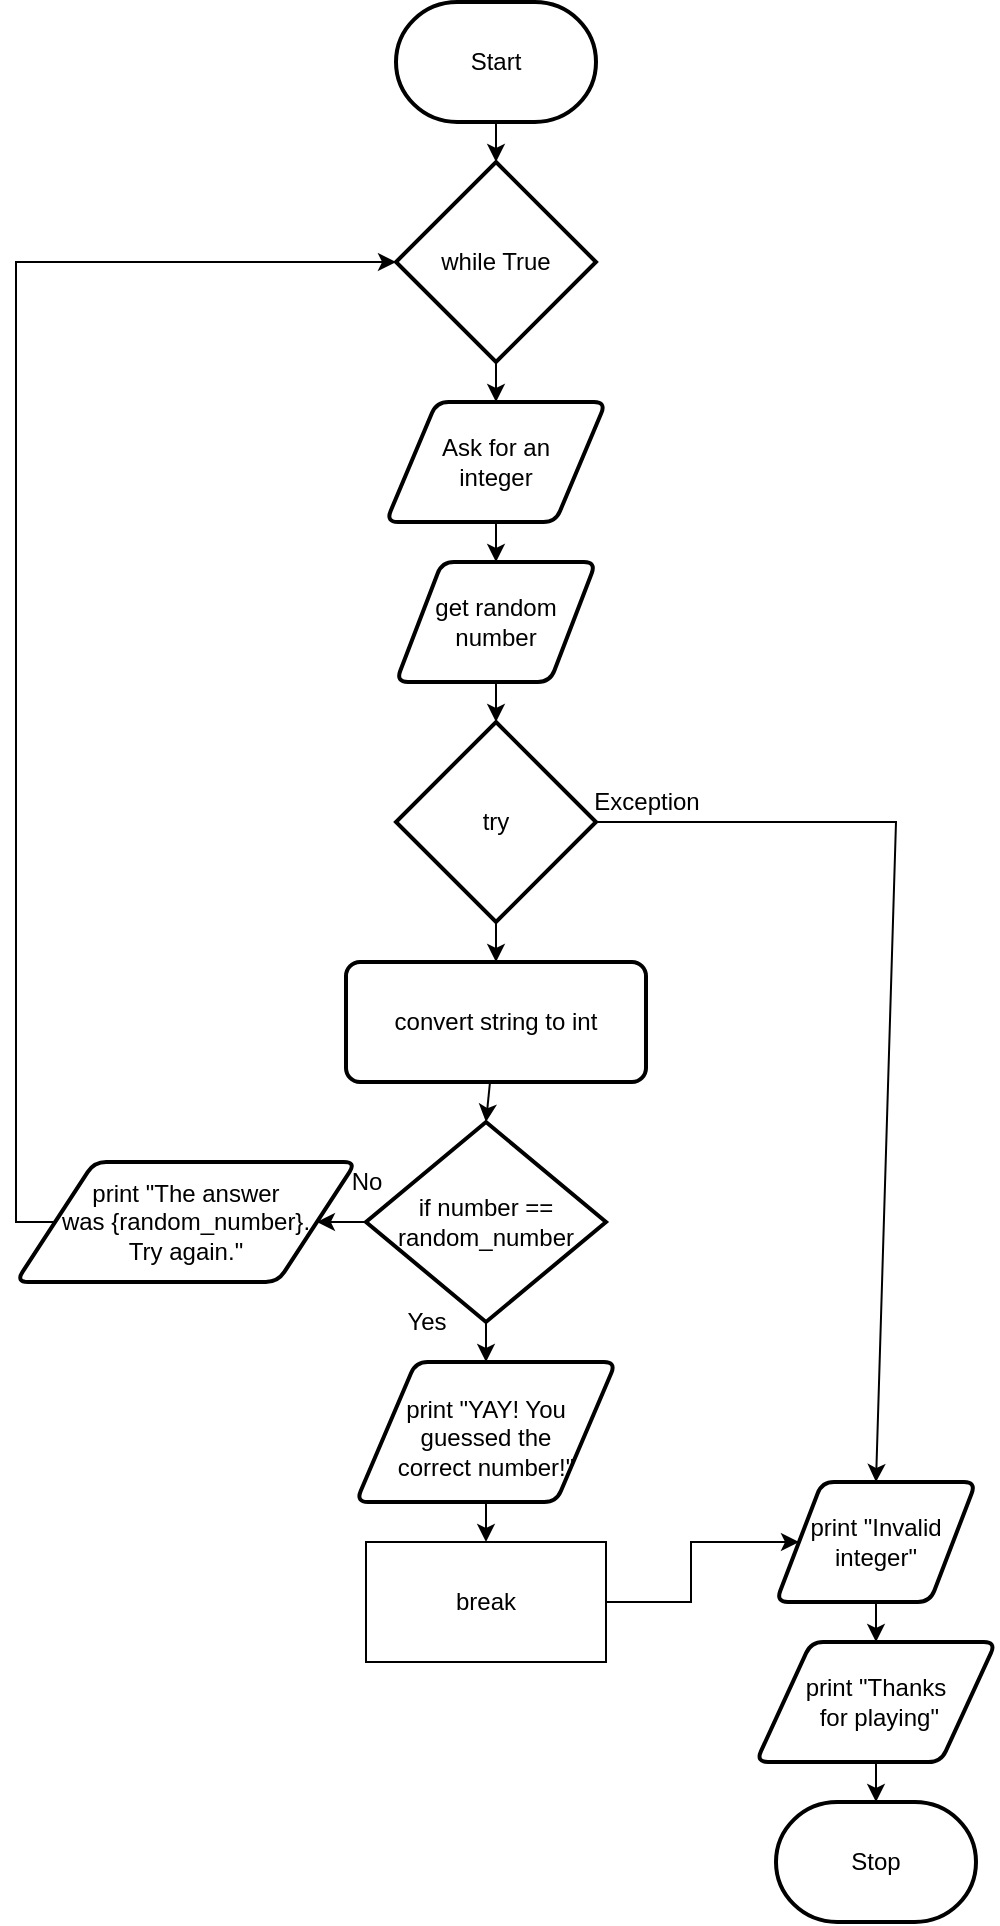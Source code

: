 <mxfile>
    <diagram id="lU_gt-9MP0S-Z-pDJT5g" name="Page-1">
        <mxGraphModel dx="815" dy="374" grid="1" gridSize="10" guides="1" tooltips="1" connect="1" arrows="1" fold="1" page="1" pageScale="1" pageWidth="850" pageHeight="1100" math="0" shadow="0">
            <root>
                <mxCell id="0"/>
                <mxCell id="1" parent="0"/>
                <mxCell id="196" style="edgeStyle=none;html=1;entryX=0.5;entryY=0;entryDx=0;entryDy=0;entryPerimeter=0;" edge="1" parent="1" source="82" target="180">
                    <mxGeometry relative="1" as="geometry"/>
                </mxCell>
                <mxCell id="82" value="Start" style="strokeWidth=2;html=1;shape=mxgraph.flowchart.terminator;whiteSpace=wrap;" parent="1" vertex="1">
                    <mxGeometry x="370" y="50" width="100" height="60" as="geometry"/>
                </mxCell>
                <mxCell id="83" value="Stop" style="strokeWidth=2;html=1;shape=mxgraph.flowchart.terminator;whiteSpace=wrap;" parent="1" vertex="1">
                    <mxGeometry x="560" y="950" width="100" height="60" as="geometry"/>
                </mxCell>
                <mxCell id="194" style="edgeStyle=none;html=1;" edge="1" parent="1" source="85" target="178">
                    <mxGeometry relative="1" as="geometry"/>
                </mxCell>
                <mxCell id="85" value="Ask for an &lt;br&gt;integer" style="shape=parallelogram;html=1;strokeWidth=2;perimeter=parallelogramPerimeter;whiteSpace=wrap;rounded=1;arcSize=12;size=0.23;" parent="1" vertex="1">
                    <mxGeometry x="365" y="250" width="110" height="60" as="geometry"/>
                </mxCell>
                <mxCell id="98" style="edgeStyle=none;html=1;entryX=0.5;entryY=0;entryDx=0;entryDy=0;" parent="1" source="95" target="97" edge="1">
                    <mxGeometry relative="1" as="geometry"/>
                </mxCell>
                <mxCell id="99" style="edgeStyle=none;html=1;rounded=0;entryX=0.5;entryY=0;entryDx=0;entryDy=0;" parent="1" source="95" target="101" edge="1">
                    <mxGeometry relative="1" as="geometry">
                        <mxPoint x="700" y="520" as="targetPoint"/>
                        <Array as="points">
                            <mxPoint x="620" y="460"/>
                        </Array>
                    </mxGeometry>
                </mxCell>
                <mxCell id="95" value="try" style="strokeWidth=2;html=1;shape=mxgraph.flowchart.decision;whiteSpace=wrap;" parent="1" vertex="1">
                    <mxGeometry x="370" y="410" width="100" height="100" as="geometry"/>
                </mxCell>
                <mxCell id="173" style="edgeStyle=none;html=1;entryX=0.5;entryY=0;entryDx=0;entryDy=0;entryPerimeter=0;" parent="1" source="97" target="184" edge="1">
                    <mxGeometry relative="1" as="geometry">
                        <mxPoint x="420" y="610" as="targetPoint"/>
                    </mxGeometry>
                </mxCell>
                <mxCell id="97" value="convert string to int" style="rounded=1;whiteSpace=wrap;html=1;absoluteArcSize=1;arcSize=14;strokeWidth=2;" parent="1" vertex="1">
                    <mxGeometry x="345" y="530" width="150" height="60" as="geometry"/>
                </mxCell>
                <mxCell id="100" value="Exception" style="text;html=1;align=center;verticalAlign=middle;resizable=0;points=[];autosize=1;strokeColor=none;fillColor=none;" parent="1" vertex="1">
                    <mxGeometry x="460" y="440" width="70" height="20" as="geometry"/>
                </mxCell>
                <mxCell id="177" style="edgeStyle=orthogonalEdgeStyle;rounded=0;html=1;" parent="1" source="101" target="109" edge="1">
                    <mxGeometry relative="1" as="geometry"/>
                </mxCell>
                <mxCell id="101" value="print &quot;Invalid integer&quot;" style="shape=parallelogram;html=1;strokeWidth=2;perimeter=parallelogramPerimeter;whiteSpace=wrap;rounded=1;arcSize=12;size=0.23;" parent="1" vertex="1">
                    <mxGeometry x="560" y="790" width="100" height="60" as="geometry"/>
                </mxCell>
                <mxCell id="111" style="edgeStyle=orthogonalEdgeStyle;rounded=0;html=1;" parent="1" source="109" target="83" edge="1">
                    <mxGeometry relative="1" as="geometry"/>
                </mxCell>
                <mxCell id="109" value="print &quot;Thanks&lt;br&gt;&amp;nbsp;for playing&quot;" style="shape=parallelogram;html=1;strokeWidth=2;perimeter=parallelogramPerimeter;whiteSpace=wrap;rounded=1;arcSize=12;size=0.23;" parent="1" vertex="1">
                    <mxGeometry x="550" y="870" width="120" height="60" as="geometry"/>
                </mxCell>
                <mxCell id="179" style="edgeStyle=none;html=1;entryX=0.5;entryY=0;entryDx=0;entryDy=0;entryPerimeter=0;" parent="1" source="178" target="95" edge="1">
                    <mxGeometry relative="1" as="geometry"/>
                </mxCell>
                <mxCell id="178" value="get random number" style="shape=parallelogram;html=1;strokeWidth=2;perimeter=parallelogramPerimeter;whiteSpace=wrap;rounded=1;arcSize=12;size=0.23;" parent="1" vertex="1">
                    <mxGeometry x="370" y="330" width="100" height="60" as="geometry"/>
                </mxCell>
                <mxCell id="195" style="edgeStyle=none;html=1;entryX=0.5;entryY=0;entryDx=0;entryDy=0;" edge="1" parent="1" source="180" target="85">
                    <mxGeometry relative="1" as="geometry"/>
                </mxCell>
                <mxCell id="180" value="while True" style="strokeWidth=2;html=1;shape=mxgraph.flowchart.decision;whiteSpace=wrap;" parent="1" vertex="1">
                    <mxGeometry x="370" y="130" width="100" height="100" as="geometry"/>
                </mxCell>
                <mxCell id="182" style="edgeStyle=none;html=1;" parent="1" source="184" target="185" edge="1">
                    <mxGeometry relative="1" as="geometry"/>
                </mxCell>
                <mxCell id="192" style="edgeStyle=none;html=1;" edge="1" parent="1" source="184" target="186">
                    <mxGeometry relative="1" as="geometry"/>
                </mxCell>
                <mxCell id="184" value="if number == random_number" style="strokeWidth=2;html=1;shape=mxgraph.flowchart.decision;whiteSpace=wrap;" parent="1" vertex="1">
                    <mxGeometry x="355" y="610" width="120" height="100" as="geometry"/>
                </mxCell>
                <mxCell id="191" style="edgeStyle=none;html=1;" edge="1" parent="1" source="185" target="190">
                    <mxGeometry relative="1" as="geometry"/>
                </mxCell>
                <mxCell id="185" value="print &quot;YAY! You guessed the &lt;br&gt;correct number!&quot;" style="shape=parallelogram;html=1;strokeWidth=2;perimeter=parallelogramPerimeter;whiteSpace=wrap;rounded=1;arcSize=12;size=0.23;spacingLeft=0;spacingBottom=-5;" parent="1" vertex="1">
                    <mxGeometry x="350" y="730" width="130" height="70" as="geometry"/>
                </mxCell>
                <mxCell id="197" style="edgeStyle=orthogonalEdgeStyle;html=1;entryX=0;entryY=0.5;entryDx=0;entryDy=0;entryPerimeter=0;rounded=0;exitX=0;exitY=0.5;exitDx=0;exitDy=0;" edge="1" parent="1" source="186" target="180">
                    <mxGeometry relative="1" as="geometry">
                        <Array as="points">
                            <mxPoint x="180" y="660"/>
                            <mxPoint x="180" y="180"/>
                        </Array>
                    </mxGeometry>
                </mxCell>
                <mxCell id="186" value="print &quot;The answer &lt;br&gt;was {random_number}.&lt;br&gt;Try again.&quot;" style="shape=parallelogram;html=1;strokeWidth=2;perimeter=parallelogramPerimeter;whiteSpace=wrap;rounded=1;arcSize=12;size=0.23;" parent="1" vertex="1">
                    <mxGeometry x="180" y="630" width="170" height="60" as="geometry"/>
                </mxCell>
                <mxCell id="187" value="No" style="text;html=1;align=center;verticalAlign=middle;resizable=0;points=[];autosize=1;strokeColor=none;fillColor=none;" parent="1" vertex="1">
                    <mxGeometry x="340" y="630" width="30" height="20" as="geometry"/>
                </mxCell>
                <mxCell id="188" value="Yes" style="text;html=1;align=center;verticalAlign=middle;resizable=0;points=[];autosize=1;strokeColor=none;fillColor=none;" parent="1" vertex="1">
                    <mxGeometry x="365" y="700" width="40" height="20" as="geometry"/>
                </mxCell>
                <mxCell id="198" style="edgeStyle=orthogonalEdgeStyle;rounded=0;html=1;entryX=0;entryY=0.5;entryDx=0;entryDy=0;" edge="1" parent="1" source="190" target="101">
                    <mxGeometry relative="1" as="geometry"/>
                </mxCell>
                <mxCell id="190" value="break" style="rounded=0;whiteSpace=wrap;html=1;" vertex="1" parent="1">
                    <mxGeometry x="355" y="820" width="120" height="60" as="geometry"/>
                </mxCell>
            </root>
        </mxGraphModel>
    </diagram>
</mxfile>